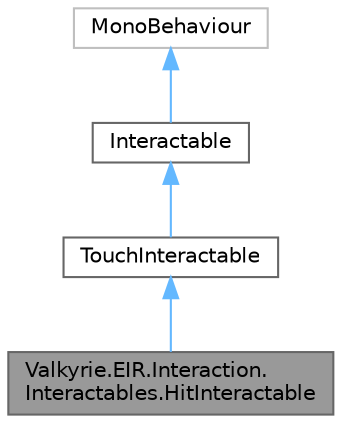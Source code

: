digraph "Valkyrie.EIR.Interaction.Interactables.HitInteractable"
{
 // LATEX_PDF_SIZE
  bgcolor="transparent";
  edge [fontname=Helvetica,fontsize=10,labelfontname=Helvetica,labelfontsize=10];
  node [fontname=Helvetica,fontsize=10,shape=box,height=0.2,width=0.4];
  Node1 [id="Node000001",label="Valkyrie.EIR.Interaction.\lInteractables.HitInteractable",height=0.2,width=0.4,color="gray40", fillcolor="grey60", style="filled", fontcolor="black",tooltip="Checks if it is hit by the hand and sends short impulse of various envelopes to the Interaction Manag..."];
  Node2 -> Node1 [id="edge1_Node000001_Node000002",dir="back",color="steelblue1",style="solid",tooltip=" "];
  Node2 [id="Node000002",label="TouchInteractable",height=0.2,width=0.4,color="gray40", fillcolor="white", style="filled",URL="$d4/de0/class_valkyrie_1_1_e_i_r_1_1_interaction_1_1_interactables_1_1_touch_interactable.html",tooltip="Checks if it is touched by the bodypart (the \"currently interacting body part\") and sends TouchIntera..."];
  Node3 -> Node2 [id="edge2_Node000002_Node000003",dir="back",color="steelblue1",style="solid",tooltip=" "];
  Node3 [id="Node000003",label="Interactable",height=0.2,width=0.4,color="gray40", fillcolor="white", style="filled",URL="$d2/dc4/class_valkyrie_1_1_e_i_r_1_1_interaction_1_1_interactable.html",tooltip="Valkyrie Interactable: interacts with the body part and calculates the intensity of interaction...."];
  Node4 -> Node3 [id="edge3_Node000003_Node000004",dir="back",color="steelblue1",style="solid",tooltip=" "];
  Node4 [id="Node000004",label="MonoBehaviour",height=0.2,width=0.4,color="grey75", fillcolor="white", style="filled",tooltip=" "];
}
